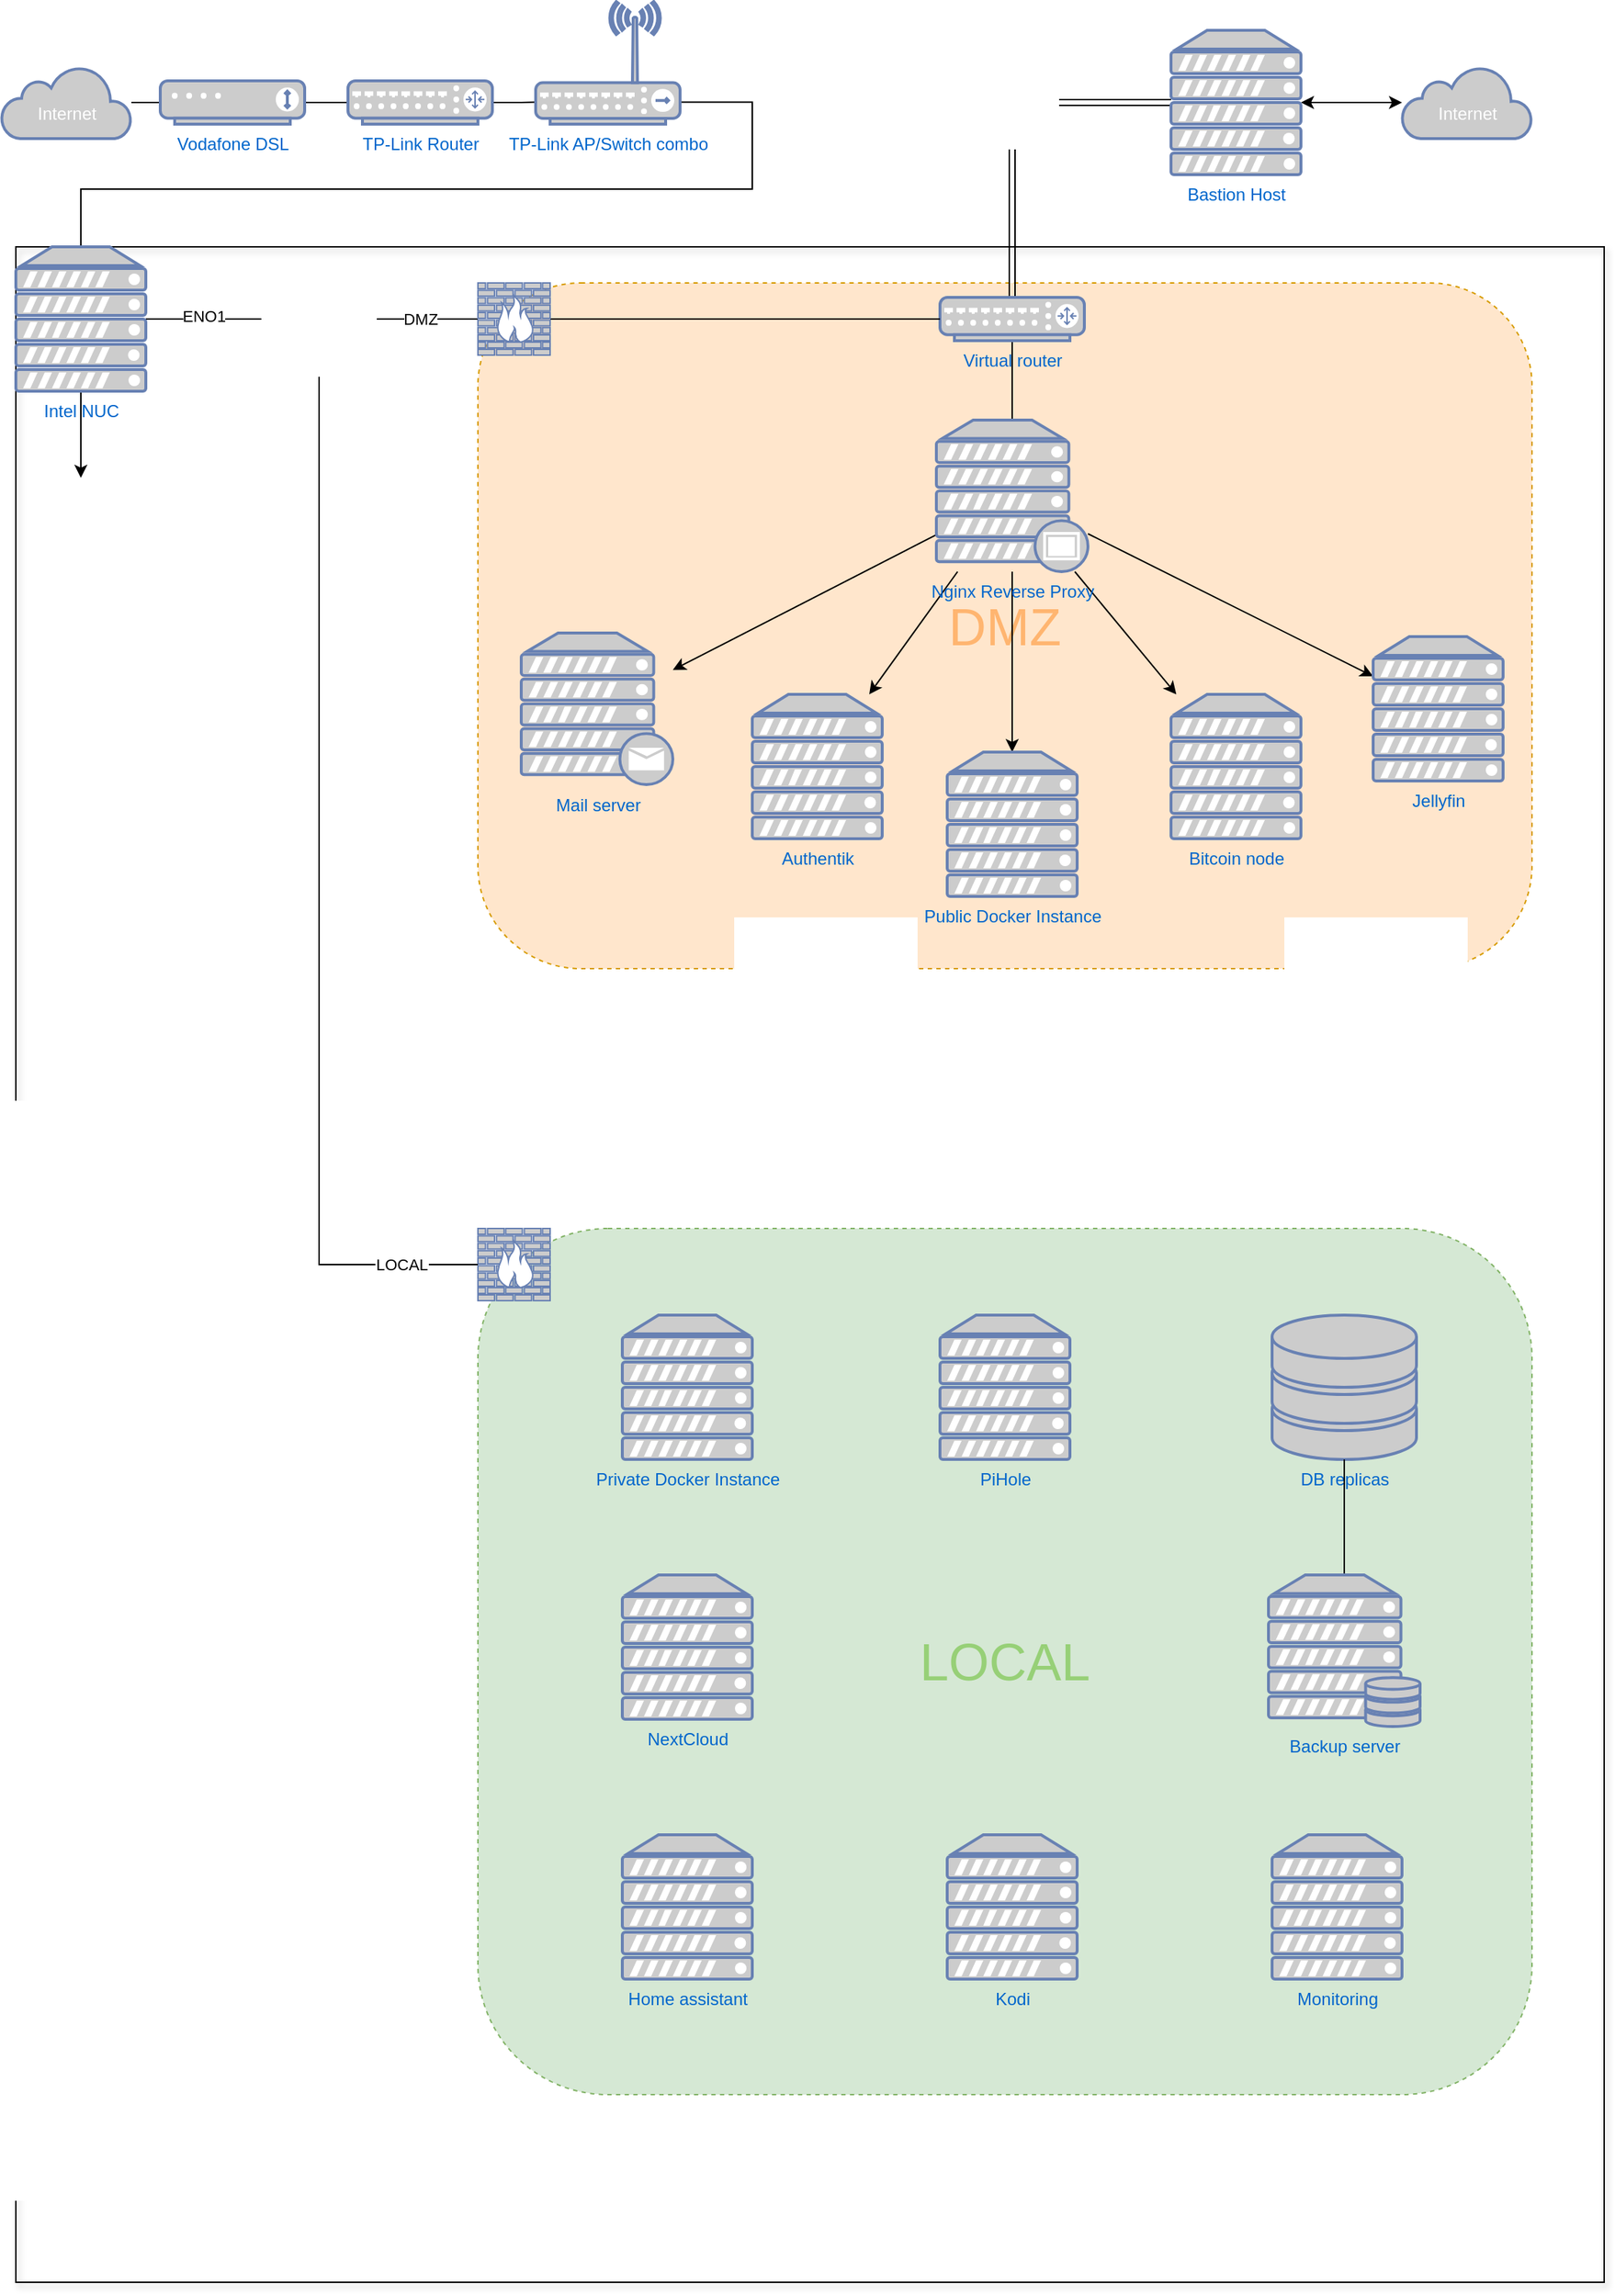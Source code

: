 <mxfile version="24.4.8" type="device">
  <diagram name="Page-1" id="bfe91b75-5d2c-26a0-9c1d-138518896778">
    <mxGraphModel dx="1673" dy="1135" grid="1" gridSize="10" guides="1" tooltips="1" connect="1" arrows="1" fold="1" page="1" pageScale="1" pageWidth="1169" pageHeight="827" background="none" math="0" shadow="0">
      <root>
        <mxCell id="0" />
        <mxCell id="1" parent="0" />
        <mxCell id="vLiRyafSho3IueOwRu0H-13" value="" style="rounded=0;whiteSpace=wrap;html=1;fillColor=none;movable=1;resizable=1;rotatable=1;deletable=1;editable=1;locked=0;connectable=1;glass=0;shadow=1;" vertex="1" parent="1">
          <mxGeometry x="40" y="200" width="1100" height="1410" as="geometry" />
        </mxCell>
        <mxCell id="vLiRyafSho3IueOwRu0H-20" value="" style="shape=image;imageAspect=0;aspect=fixed;verticalLabelPosition=bottom;verticalAlign=top;image=https://camo.githubusercontent.com/cb6c50486cf76c4a9a9a4c7811f8bf97f59f7512d11119a386021086997cae0e/68747470733a2f2f7777772e70726f786d6f782e636f6d2f696d616765732f70726f786d6f782f50726f786d6f785f73796d626f6c5f7374616e646172645f6865782e706e67;" vertex="1" parent="1">
          <mxGeometry x="210" y="210" width="80" height="80" as="geometry" />
        </mxCell>
        <mxCell id="vLiRyafSho3IueOwRu0H-28" value="&lt;font color=&quot;#ffb570&quot; style=&quot;font-size: 36px;&quot;&gt;DMZ&lt;/font&gt;" style="rounded=1;whiteSpace=wrap;html=1;fillColor=#ffe6cc;dashed=1;perimeterSpacing=0;strokeColor=#d79b00;" vertex="1" parent="1">
          <mxGeometry x="360" y="225" width="730" height="475" as="geometry" />
        </mxCell>
        <mxCell id="vLiRyafSho3IueOwRu0H-4" style="edgeStyle=orthogonalEdgeStyle;rounded=0;orthogonalLoop=1;jettySize=auto;html=1;endArrow=none;endFill=0;" edge="1" parent="1" source="vLiRyafSho3IueOwRu0H-2" target="vLiRyafSho3IueOwRu0H-3">
          <mxGeometry relative="1" as="geometry" />
        </mxCell>
        <mxCell id="vLiRyafSho3IueOwRu0H-2" value="&lt;div&gt;&lt;br&gt;&lt;/div&gt;&lt;div&gt;Internet&lt;/div&gt;" style="html=1;outlineConnect=0;fillColor=#CCCCCC;strokeColor=#6881B3;gradientColor=none;gradientDirection=north;strokeWidth=2;shape=mxgraph.networks.cloud;fontColor=#ffffff;" vertex="1" parent="1">
          <mxGeometry x="30" y="75" width="90" height="50" as="geometry" />
        </mxCell>
        <mxCell id="vLiRyafSho3IueOwRu0H-6" style="edgeStyle=orthogonalEdgeStyle;rounded=0;orthogonalLoop=1;jettySize=auto;html=1;endArrow=none;endFill=0;" edge="1" parent="1" source="vLiRyafSho3IueOwRu0H-3" target="vLiRyafSho3IueOwRu0H-5">
          <mxGeometry relative="1" as="geometry" />
        </mxCell>
        <mxCell id="vLiRyafSho3IueOwRu0H-3" value="Vodafone DSL" style="fontColor=#0066CC;verticalAlign=top;verticalLabelPosition=bottom;labelPosition=center;align=center;html=1;outlineConnect=0;fillColor=#CCCCCC;strokeColor=#6881B3;gradientColor=none;gradientDirection=north;strokeWidth=2;shape=mxgraph.networks.modem;" vertex="1" parent="1">
          <mxGeometry x="140" y="85" width="100" height="30" as="geometry" />
        </mxCell>
        <mxCell id="vLiRyafSho3IueOwRu0H-9" style="edgeStyle=orthogonalEdgeStyle;rounded=0;orthogonalLoop=1;jettySize=auto;html=1;endArrow=none;endFill=0;entryX=0;entryY=0.82;entryDx=0;entryDy=0;entryPerimeter=0;" edge="1" parent="1" source="vLiRyafSho3IueOwRu0H-5" target="vLiRyafSho3IueOwRu0H-7">
          <mxGeometry relative="1" as="geometry">
            <mxPoint x="370" y="65" as="targetPoint" />
          </mxGeometry>
        </mxCell>
        <mxCell id="vLiRyafSho3IueOwRu0H-5" value="TP-Link Router" style="fontColor=#0066CC;verticalAlign=top;verticalLabelPosition=bottom;labelPosition=center;align=center;html=1;outlineConnect=0;fillColor=#CCCCCC;strokeColor=#6881B3;gradientColor=none;gradientDirection=north;strokeWidth=2;shape=mxgraph.networks.router;" vertex="1" parent="1">
          <mxGeometry x="270" y="85" width="100" height="30" as="geometry" />
        </mxCell>
        <mxCell id="vLiRyafSho3IueOwRu0H-12" style="edgeStyle=orthogonalEdgeStyle;rounded=0;orthogonalLoop=1;jettySize=auto;html=1;endArrow=none;endFill=0;exitX=1;exitY=0.82;exitDx=0;exitDy=0;exitPerimeter=0;" edge="1" parent="1" source="vLiRyafSho3IueOwRu0H-7" target="vLiRyafSho3IueOwRu0H-11">
          <mxGeometry relative="1" as="geometry">
            <mxPoint x="530" y="60" as="sourcePoint" />
            <Array as="points">
              <mxPoint x="550" y="100" />
              <mxPoint x="550" y="160" />
              <mxPoint x="85" y="160" />
            </Array>
          </mxGeometry>
        </mxCell>
        <mxCell id="vLiRyafSho3IueOwRu0H-7" value="TP-Link AP/Switch combo" style="fontColor=#0066CC;verticalAlign=top;verticalLabelPosition=bottom;labelPosition=center;align=center;html=1;outlineConnect=0;fillColor=#CCCCCC;strokeColor=#6881B3;gradientColor=none;gradientDirection=north;strokeWidth=2;shape=mxgraph.networks.wireless_hub;points=[[0,0.82,0,0,0],[0.5,1,0,0,0],[0.55,0,0,0,0],[0.82,0,0,0,0],[1,0.82,0,0,0]];" vertex="1" parent="1">
          <mxGeometry x="400" y="30" width="100" height="85" as="geometry" />
        </mxCell>
        <mxCell id="vLiRyafSho3IueOwRu0H-21" style="edgeStyle=orthogonalEdgeStyle;rounded=0;orthogonalLoop=1;jettySize=auto;html=1;endArrow=none;endFill=0;" edge="1" parent="1">
          <mxGeometry relative="1" as="geometry">
            <mxPoint x="130" y="249.97" as="sourcePoint" />
            <mxPoint x="210" y="249.97" as="targetPoint" />
          </mxGeometry>
        </mxCell>
        <mxCell id="vLiRyafSho3IueOwRu0H-22" value="ENO1" style="edgeLabel;html=1;align=center;verticalAlign=middle;resizable=0;points=[];" vertex="1" connectable="0" parent="vLiRyafSho3IueOwRu0H-21">
          <mxGeometry x="-0.017" y="2" relative="1" as="geometry">
            <mxPoint as="offset" />
          </mxGeometry>
        </mxCell>
        <mxCell id="vLiRyafSho3IueOwRu0H-25" style="edgeStyle=orthogonalEdgeStyle;rounded=0;orthogonalLoop=1;jettySize=auto;html=1;" edge="1" parent="1" source="vLiRyafSho3IueOwRu0H-11" target="vLiRyafSho3IueOwRu0H-24">
          <mxGeometry relative="1" as="geometry" />
        </mxCell>
        <mxCell id="vLiRyafSho3IueOwRu0H-11" value="Intel NUC" style="fontColor=#0066CC;verticalAlign=top;verticalLabelPosition=bottom;labelPosition=center;align=center;html=1;outlineConnect=0;fillColor=#CCCCCC;strokeColor=#6881B3;gradientColor=none;gradientDirection=north;strokeWidth=2;shape=mxgraph.networks.server;" vertex="1" parent="1">
          <mxGeometry x="40" y="200" width="90" height="100" as="geometry" />
        </mxCell>
        <mxCell id="vLiRyafSho3IueOwRu0H-14" style="edgeStyle=orthogonalEdgeStyle;rounded=0;orthogonalLoop=1;jettySize=auto;html=1;exitX=0.5;exitY=1;exitDx=0;exitDy=0;" edge="1" parent="1" source="vLiRyafSho3IueOwRu0H-13" target="vLiRyafSho3IueOwRu0H-13">
          <mxGeometry relative="1" as="geometry" />
        </mxCell>
        <mxCell id="vLiRyafSho3IueOwRu0H-30" style="edgeStyle=orthogonalEdgeStyle;rounded=0;orthogonalLoop=1;jettySize=auto;html=1;endArrow=none;endFill=0;" edge="1" parent="1" source="vLiRyafSho3IueOwRu0H-20" target="vLiRyafSho3IueOwRu0H-38">
          <mxGeometry relative="1" as="geometry" />
        </mxCell>
        <mxCell id="vLiRyafSho3IueOwRu0H-33" value="DMZ" style="edgeLabel;html=1;align=center;verticalAlign=middle;resizable=0;points=[];" vertex="1" connectable="0" parent="vLiRyafSho3IueOwRu0H-30">
          <mxGeometry x="-0.736" y="-2" relative="1" as="geometry">
            <mxPoint x="21" y="-2" as="offset" />
          </mxGeometry>
        </mxCell>
        <mxCell id="vLiRyafSho3IueOwRu0H-24" value="" style="shape=image;imageAspect=0;aspect=fixed;verticalLabelPosition=bottom;verticalAlign=top;image=https://cdn2.steamgriddb.com/icon/7a2af65d5b4d03e85908eaddc6fbdad9.png;" vertex="1" parent="1">
          <mxGeometry x="52.5" y="360" width="65" height="65" as="geometry" />
        </mxCell>
        <mxCell id="vLiRyafSho3IueOwRu0H-32" style="edgeStyle=orthogonalEdgeStyle;rounded=0;orthogonalLoop=1;jettySize=auto;html=1;shape=link;" edge="1" parent="1" source="vLiRyafSho3IueOwRu0H-29" target="vLiRyafSho3IueOwRu0H-48">
          <mxGeometry relative="1" as="geometry">
            <mxPoint x="730" y="125" as="targetPoint" />
          </mxGeometry>
        </mxCell>
        <mxCell id="vLiRyafSho3IueOwRu0H-44" style="edgeStyle=orthogonalEdgeStyle;rounded=0;orthogonalLoop=1;jettySize=auto;html=1;endArrow=none;endFill=0;" edge="1" parent="1" source="vLiRyafSho3IueOwRu0H-29" target="vLiRyafSho3IueOwRu0H-42">
          <mxGeometry relative="1" as="geometry" />
        </mxCell>
        <mxCell id="vLiRyafSho3IueOwRu0H-29" value="Virtual router" style="fontColor=#0066CC;verticalAlign=top;verticalLabelPosition=bottom;labelPosition=center;align=center;html=1;outlineConnect=0;fillColor=#CCCCCC;strokeColor=#6881B3;gradientColor=none;gradientDirection=north;strokeWidth=2;shape=mxgraph.networks.router;" vertex="1" parent="1">
          <mxGeometry x="680" y="235" width="100" height="30" as="geometry" />
        </mxCell>
        <mxCell id="vLiRyafSho3IueOwRu0H-35" style="edgeStyle=orthogonalEdgeStyle;rounded=0;orthogonalLoop=1;jettySize=auto;html=1;shape=link;" edge="1" parent="1" source="vLiRyafSho3IueOwRu0H-48" target="vLiRyafSho3IueOwRu0H-34">
          <mxGeometry relative="1" as="geometry">
            <mxPoint x="775" y="100" as="sourcePoint" />
          </mxGeometry>
        </mxCell>
        <mxCell id="vLiRyafSho3IueOwRu0H-37" style="edgeStyle=orthogonalEdgeStyle;rounded=0;orthogonalLoop=1;jettySize=auto;html=1;startArrow=classic;startFill=1;" edge="1" parent="1" source="vLiRyafSho3IueOwRu0H-34" target="vLiRyafSho3IueOwRu0H-36">
          <mxGeometry relative="1" as="geometry" />
        </mxCell>
        <mxCell id="vLiRyafSho3IueOwRu0H-34" value="Bastion Host" style="fontColor=#0066CC;verticalAlign=top;verticalLabelPosition=bottom;labelPosition=center;align=center;html=1;outlineConnect=0;fillColor=#CCCCCC;strokeColor=#6881B3;gradientColor=none;gradientDirection=north;strokeWidth=2;shape=mxgraph.networks.server;" vertex="1" parent="1">
          <mxGeometry x="840" y="50" width="90" height="100" as="geometry" />
        </mxCell>
        <mxCell id="vLiRyafSho3IueOwRu0H-36" value="&lt;div&gt;&lt;br&gt;&lt;/div&gt;&lt;div&gt;Internet&lt;/div&gt;" style="html=1;outlineConnect=0;fillColor=#CCCCCC;strokeColor=#6881B3;gradientColor=none;gradientDirection=north;strokeWidth=2;shape=mxgraph.networks.cloud;fontColor=#ffffff;" vertex="1" parent="1">
          <mxGeometry x="1000" y="75" width="90" height="50" as="geometry" />
        </mxCell>
        <mxCell id="vLiRyafSho3IueOwRu0H-39" style="edgeStyle=orthogonalEdgeStyle;rounded=0;orthogonalLoop=1;jettySize=auto;html=1;endArrow=none;endFill=0;" edge="1" parent="1" source="vLiRyafSho3IueOwRu0H-38" target="vLiRyafSho3IueOwRu0H-29">
          <mxGeometry relative="1" as="geometry" />
        </mxCell>
        <mxCell id="vLiRyafSho3IueOwRu0H-38" value="" style="fontColor=#0066CC;verticalAlign=top;verticalLabelPosition=bottom;labelPosition=center;align=center;html=1;outlineConnect=0;fillColor=#CCCCCC;strokeColor=#6881B3;gradientColor=none;gradientDirection=north;strokeWidth=2;shape=mxgraph.networks.firewall;" vertex="1" parent="1">
          <mxGeometry x="360" y="225" width="50" height="50" as="geometry" />
        </mxCell>
        <mxCell id="vLiRyafSho3IueOwRu0H-41" value="Mail server" style="fontColor=#0066CC;verticalAlign=top;verticalLabelPosition=bottom;labelPosition=center;align=center;html=1;outlineConnect=0;fillColor=#CCCCCC;strokeColor=#6881B3;gradientColor=none;gradientDirection=north;strokeWidth=2;shape=mxgraph.networks.mail_server;" vertex="1" parent="1">
          <mxGeometry x="390" y="467.5" width="105" height="105" as="geometry" />
        </mxCell>
        <mxCell id="vLiRyafSho3IueOwRu0H-45" style="rounded=0;orthogonalLoop=1;jettySize=auto;html=1;" edge="1" parent="1" source="vLiRyafSho3IueOwRu0H-42" target="vLiRyafSho3IueOwRu0H-41">
          <mxGeometry relative="1" as="geometry" />
        </mxCell>
        <mxCell id="vLiRyafSho3IueOwRu0H-47" style="rounded=0;orthogonalLoop=1;jettySize=auto;html=1;" edge="1" parent="1" source="vLiRyafSho3IueOwRu0H-42" target="vLiRyafSho3IueOwRu0H-46">
          <mxGeometry relative="1" as="geometry" />
        </mxCell>
        <mxCell id="vLiRyafSho3IueOwRu0H-51" style="rounded=0;orthogonalLoop=1;jettySize=auto;html=1;" edge="1" parent="1" source="vLiRyafSho3IueOwRu0H-42" target="vLiRyafSho3IueOwRu0H-50">
          <mxGeometry relative="1" as="geometry" />
        </mxCell>
        <mxCell id="vLiRyafSho3IueOwRu0H-52" style="rounded=0;orthogonalLoop=1;jettySize=auto;html=1;" edge="1" parent="1" source="vLiRyafSho3IueOwRu0H-42" target="vLiRyafSho3IueOwRu0H-49">
          <mxGeometry relative="1" as="geometry" />
        </mxCell>
        <mxCell id="vLiRyafSho3IueOwRu0H-54" style="edgeStyle=orthogonalEdgeStyle;rounded=0;orthogonalLoop=1;jettySize=auto;html=1;" edge="1" parent="1" source="vLiRyafSho3IueOwRu0H-42" target="vLiRyafSho3IueOwRu0H-53">
          <mxGeometry relative="1" as="geometry" />
        </mxCell>
        <mxCell id="vLiRyafSho3IueOwRu0H-42" value="Nginx Reverse Proxy" style="fontColor=#0066CC;verticalAlign=top;verticalLabelPosition=bottom;labelPosition=center;align=center;html=1;outlineConnect=0;fillColor=#CCCCCC;strokeColor=#6881B3;gradientColor=none;gradientDirection=north;strokeWidth=2;shape=mxgraph.networks.proxy_server;" vertex="1" parent="1">
          <mxGeometry x="677.5" y="320" width="105" height="105" as="geometry" />
        </mxCell>
        <mxCell id="vLiRyafSho3IueOwRu0H-46" value="Jellyfin" style="fontColor=#0066CC;verticalAlign=top;verticalLabelPosition=bottom;labelPosition=center;align=center;html=1;outlineConnect=0;fillColor=#CCCCCC;strokeColor=#6881B3;gradientColor=none;gradientDirection=north;strokeWidth=2;shape=mxgraph.networks.server;" vertex="1" parent="1">
          <mxGeometry x="980" y="470" width="90" height="100" as="geometry" />
        </mxCell>
        <mxCell id="vLiRyafSho3IueOwRu0H-48" value="" style="shape=image;imageAspect=0;aspect=fixed;verticalLabelPosition=bottom;verticalAlign=top;image=https://cdn.icon-icons.com/icons2/2699/PNG/512/wireguard_logo_icon_168760.png;" vertex="1" parent="1">
          <mxGeometry x="697.5" y="67.5" width="65" height="65" as="geometry" />
        </mxCell>
        <mxCell id="vLiRyafSho3IueOwRu0H-49" value="Bitcoin node" style="fontColor=#0066CC;verticalAlign=top;verticalLabelPosition=bottom;labelPosition=center;align=center;html=1;outlineConnect=0;fillColor=#CCCCCC;strokeColor=#6881B3;gradientColor=none;gradientDirection=north;strokeWidth=2;shape=mxgraph.networks.server;" vertex="1" parent="1">
          <mxGeometry x="840" y="510" width="90" height="100" as="geometry" />
        </mxCell>
        <mxCell id="vLiRyafSho3IueOwRu0H-50" value="Authentik" style="fontColor=#0066CC;verticalAlign=top;verticalLabelPosition=bottom;labelPosition=center;align=center;html=1;outlineConnect=0;fillColor=#CCCCCC;strokeColor=#6881B3;gradientColor=none;gradientDirection=north;strokeWidth=2;shape=mxgraph.networks.server;" vertex="1" parent="1">
          <mxGeometry x="550" y="510" width="90" height="100" as="geometry" />
        </mxCell>
        <mxCell id="vLiRyafSho3IueOwRu0H-53" value="Public Docker Instance" style="fontColor=#0066CC;verticalAlign=top;verticalLabelPosition=bottom;labelPosition=center;align=center;html=1;outlineConnect=0;fillColor=#CCCCCC;strokeColor=#6881B3;gradientColor=none;gradientDirection=north;strokeWidth=2;shape=mxgraph.networks.server;" vertex="1" parent="1">
          <mxGeometry x="685" y="550" width="90" height="100" as="geometry" />
        </mxCell>
        <mxCell id="vLiRyafSho3IueOwRu0H-55" value="&lt;span style=&quot;font-size: 36px;&quot;&gt;&lt;font color=&quot;#97d077&quot;&gt;LOCAL&lt;/font&gt;&lt;/span&gt;" style="rounded=1;whiteSpace=wrap;html=1;fillColor=#d5e8d4;dashed=1;perimeterSpacing=0;strokeColor=#82b366;" vertex="1" parent="1">
          <mxGeometry x="360" y="880" width="730" height="600" as="geometry" />
        </mxCell>
        <mxCell id="vLiRyafSho3IueOwRu0H-57" value="" style="fontColor=#0066CC;verticalAlign=top;verticalLabelPosition=bottom;labelPosition=center;align=center;html=1;outlineConnect=0;fillColor=#CCCCCC;strokeColor=#6881B3;gradientColor=none;gradientDirection=north;strokeWidth=2;shape=mxgraph.networks.firewall;" vertex="1" parent="1">
          <mxGeometry x="360" y="880" width="50" height="50" as="geometry" />
        </mxCell>
        <mxCell id="vLiRyafSho3IueOwRu0H-60" style="edgeStyle=orthogonalEdgeStyle;rounded=0;orthogonalLoop=1;jettySize=auto;html=1;entryX=0;entryY=0.5;entryDx=0;entryDy=0;entryPerimeter=0;endArrow=none;endFill=0;" edge="1" parent="1" source="vLiRyafSho3IueOwRu0H-20" target="vLiRyafSho3IueOwRu0H-57">
          <mxGeometry relative="1" as="geometry">
            <Array as="points">
              <mxPoint x="250" y="905" />
            </Array>
          </mxGeometry>
        </mxCell>
        <mxCell id="vLiRyafSho3IueOwRu0H-61" value="LOCAL" style="edgeLabel;html=1;align=center;verticalAlign=middle;resizable=0;points=[];" vertex="1" connectable="0" parent="vLiRyafSho3IueOwRu0H-60">
          <mxGeometry x="0.854" y="-4" relative="1" as="geometry">
            <mxPoint y="-4" as="offset" />
          </mxGeometry>
        </mxCell>
        <mxCell id="vLiRyafSho3IueOwRu0H-62" value="Private Docker Instance" style="fontColor=#0066CC;verticalAlign=top;verticalLabelPosition=bottom;labelPosition=center;align=center;html=1;outlineConnect=0;fillColor=#CCCCCC;strokeColor=#6881B3;gradientColor=none;gradientDirection=north;strokeWidth=2;shape=mxgraph.networks.server;" vertex="1" parent="1">
          <mxGeometry x="460" y="940" width="90" height="100" as="geometry" />
        </mxCell>
        <mxCell id="vLiRyafSho3IueOwRu0H-63" value="PiHole" style="fontColor=#0066CC;verticalAlign=top;verticalLabelPosition=bottom;labelPosition=center;align=center;html=1;outlineConnect=0;fillColor=#CCCCCC;strokeColor=#6881B3;gradientColor=none;gradientDirection=north;strokeWidth=2;shape=mxgraph.networks.server;" vertex="1" parent="1">
          <mxGeometry x="680" y="940" width="90" height="100" as="geometry" />
        </mxCell>
        <mxCell id="vLiRyafSho3IueOwRu0H-65" value="DB&lt;span style=&quot;background-color: initial;&quot;&gt;&amp;nbsp;replicas&lt;/span&gt;" style="fontColor=#0066CC;verticalAlign=top;verticalLabelPosition=bottom;labelPosition=center;align=center;html=1;outlineConnect=0;fillColor=#CCCCCC;strokeColor=#6881B3;gradientColor=none;gradientDirection=north;strokeWidth=2;shape=mxgraph.networks.storage;" vertex="1" parent="1">
          <mxGeometry x="910" y="940" width="100" height="100" as="geometry" />
        </mxCell>
        <mxCell id="vLiRyafSho3IueOwRu0H-67" style="edgeStyle=orthogonalEdgeStyle;rounded=0;orthogonalLoop=1;jettySize=auto;html=1;endArrow=none;endFill=0;" edge="1" parent="1" source="vLiRyafSho3IueOwRu0H-66" target="vLiRyafSho3IueOwRu0H-65">
          <mxGeometry relative="1" as="geometry" />
        </mxCell>
        <mxCell id="vLiRyafSho3IueOwRu0H-66" value="Backup server" style="fontColor=#0066CC;verticalAlign=top;verticalLabelPosition=bottom;labelPosition=center;align=center;html=1;outlineConnect=0;fillColor=#CCCCCC;strokeColor=#6881B3;gradientColor=none;gradientDirection=north;strokeWidth=2;shape=mxgraph.networks.server_storage;" vertex="1" parent="1">
          <mxGeometry x="907.5" y="1120" width="105" height="105" as="geometry" />
        </mxCell>
        <mxCell id="vLiRyafSho3IueOwRu0H-68" value="NextCloud" style="fontColor=#0066CC;verticalAlign=top;verticalLabelPosition=bottom;labelPosition=center;align=center;html=1;outlineConnect=0;fillColor=#CCCCCC;strokeColor=#6881B3;gradientColor=none;gradientDirection=north;strokeWidth=2;shape=mxgraph.networks.server;" vertex="1" parent="1">
          <mxGeometry x="460" y="1120" width="90" height="100" as="geometry" />
        </mxCell>
        <mxCell id="vLiRyafSho3IueOwRu0H-69" value="Monitoring" style="fontColor=#0066CC;verticalAlign=top;verticalLabelPosition=bottom;labelPosition=center;align=center;html=1;outlineConnect=0;fillColor=#CCCCCC;strokeColor=#6881B3;gradientColor=none;gradientDirection=north;strokeWidth=2;shape=mxgraph.networks.server;" vertex="1" parent="1">
          <mxGeometry x="910" y="1300" width="90" height="100" as="geometry" />
        </mxCell>
        <mxCell id="vLiRyafSho3IueOwRu0H-70" value="Home assistant" style="fontColor=#0066CC;verticalAlign=top;verticalLabelPosition=bottom;labelPosition=center;align=center;html=1;outlineConnect=0;fillColor=#CCCCCC;strokeColor=#6881B3;gradientColor=none;gradientDirection=north;strokeWidth=2;shape=mxgraph.networks.server;" vertex="1" parent="1">
          <mxGeometry x="460" y="1300" width="90" height="100" as="geometry" />
        </mxCell>
        <mxCell id="vLiRyafSho3IueOwRu0H-71" value="Kodi" style="fontColor=#0066CC;verticalAlign=top;verticalLabelPosition=bottom;labelPosition=center;align=center;html=1;outlineConnect=0;fillColor=#CCCCCC;strokeColor=#6881B3;gradientColor=none;gradientDirection=north;strokeWidth=2;shape=mxgraph.networks.server;" vertex="1" parent="1">
          <mxGeometry x="685" y="1300" width="90" height="100" as="geometry" />
        </mxCell>
      </root>
    </mxGraphModel>
  </diagram>
</mxfile>
